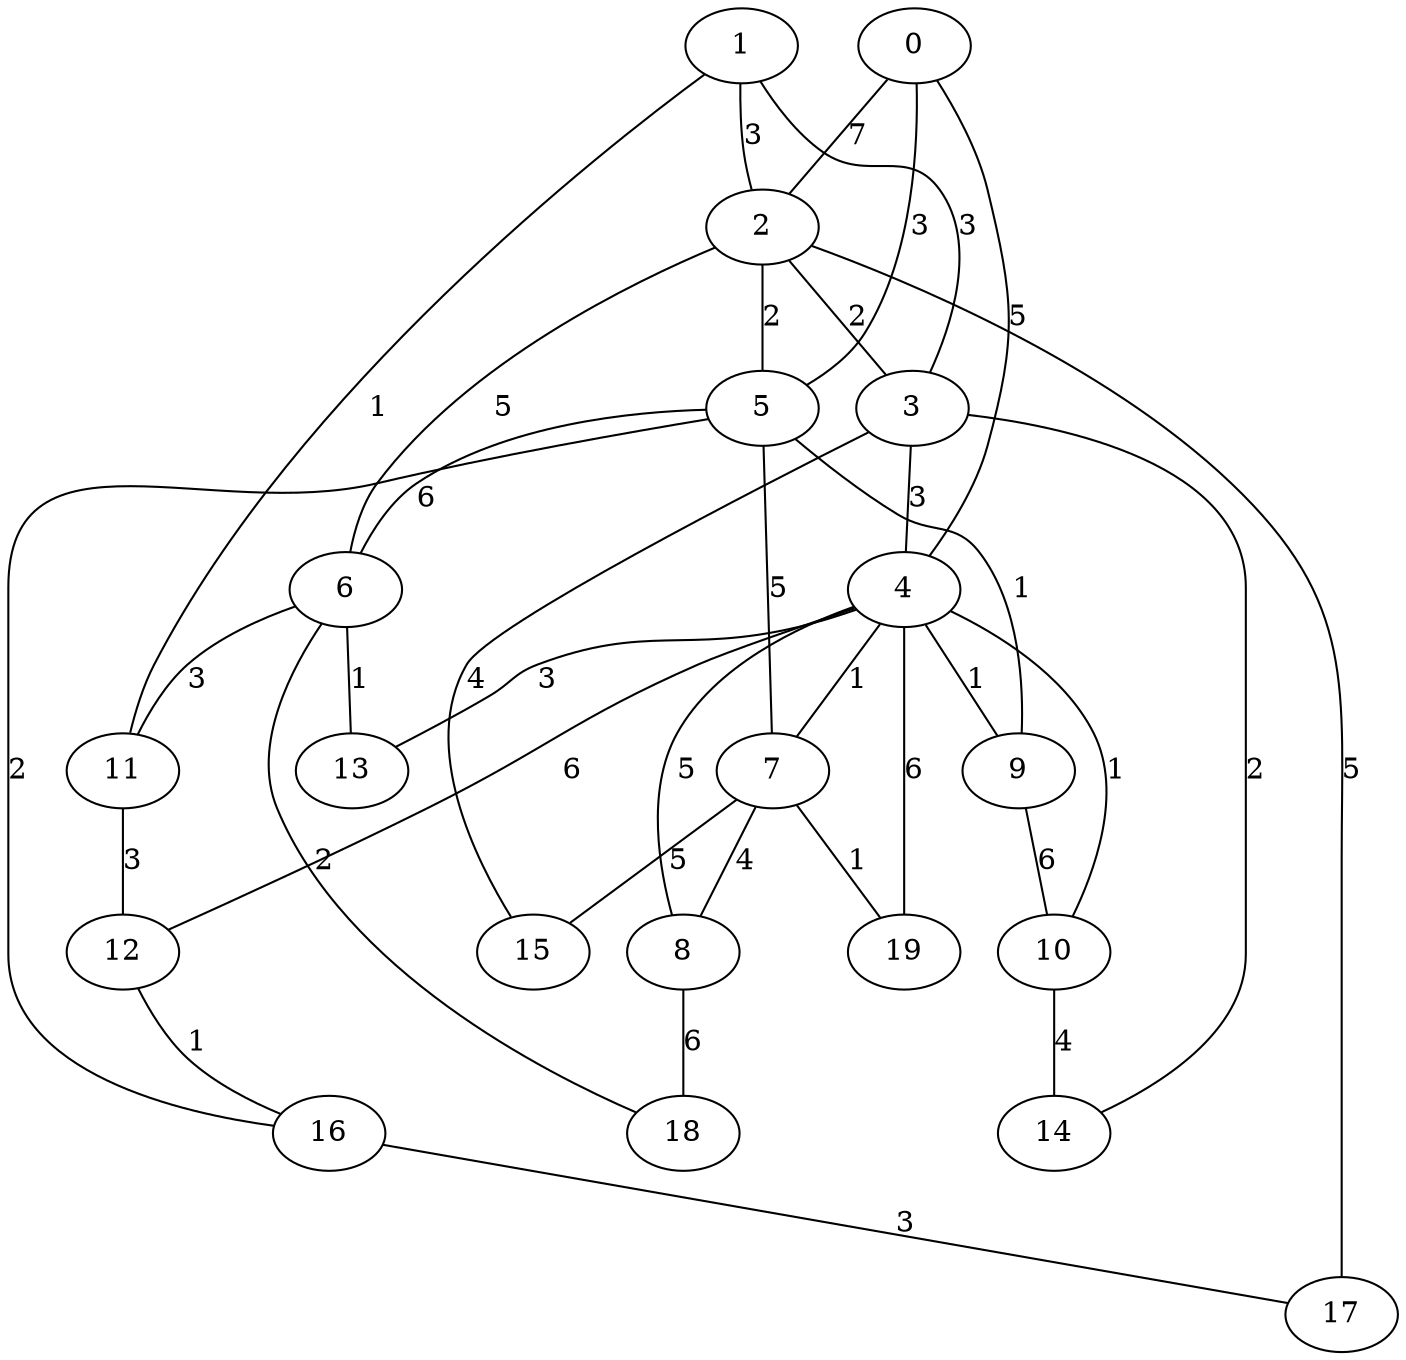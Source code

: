 graph g {
  0 [ habit = 6, size = 367, x = 4, y = 8 ]
  1 [ habit = 3, size = 275, x = 3, y = 4 ]
  2 [ habit = 3, size = 344, x = 4, y = 6 ]
  3 [ habit = 9, size = 475, x = 5, y = 7 ]
  4 [ habit = 10, size = 378, x = 7, y = 6 ]
  5 [ habit = 9, size = 312, x = 5, y = 5 ]
  6 [ base = 1, habit = 2, size = 496, x = 6, y = 2 ]
  7 [ habit = 1, size = 450, x = 9, y = 7 ]
  8 [ habit = 7, size = 111, x = 10, y = 4 ]
  9 [ habit = 10, size = 367, x = 7, y = 5 ]
  10 [ base = 2, habit = 6, size = 377, x = 7, y = 9 ]
  11 [ habit = 9, size = 74, x = 4, y = 2 ]
  12 [ habit = 5, size = 365, x = 5, y = 3 ]
  13 [ habit = 9, size = 460, x = 8, y = 3 ]
  14 [ habit = 2, size = 232, x = 5, y = 10 ]
  15 [ habit = 8, size = 128, x = 7, y = 10 ]
  16 [ habit = 3, size = 194, x = 3, y = 4 ]
  17 [ habit = 6, size = 312, x = 1, y = 5 ]
  18 [ habit = 3, size = 57, x = 8, y = 1 ]
  19 [ habit = 3, size = 294, x = 10, y = 8 ]

  0 -- 2 [ label = 7, weight = 7 ]
  0 -- 4 [ label = 5, weight = 5 ]
  0 -- 5 [ label = 3, weight = 3 ]
  1 -- 2 [ label = 3, weight = 3 ]
  1 -- 3 [ label = 3, weight = 3 ]
  1 -- 11 [ label = 1, weight = 1 ]
  2 -- 17 [ label = 5, weight = 5 ]
  2 -- 5 [ label = 2, weight = 2 ]
  2 -- 6 [ label = 5, weight = 5 ]
  2 -- 3 [ label = 2, weight = 2 ]
  3 -- 14 [ label = 2, weight = 2 ]
  3 -- 4 [ label = 3, weight = 3 ]
  3 -- 15 [ label = 4, weight = 4 ]
  4 -- 19 [ label = 6, weight = 6 ]
  4 -- 7 [ label = 1, weight = 1 ]
  4 -- 13 [ label = 3, weight = 3 ]
  4 -- 8 [ label = 5, weight = 5 ]
  4 -- 12 [ label = 6, weight = 6 ]
  4 -- 10 [ label = 1, weight = 1 ]
  4 -- 9 [ label = 1, weight = 1 ]
  5 -- 16 [ label = 2, weight = 2 ]
  5 -- 7 [ label = 5, weight = 5 ]
  5 -- 6 [ label = 6, weight = 6 ]
  5 -- 9 [ label = 1, weight = 1 ]
  6 -- 13 [ label = 1, weight = 1 ]
  6 -- 11 [ label = 3, weight = 3 ]
  6 -- 18 [ label = 2, weight = 2 ]
  7 -- 19 [ label = 1, weight = 1 ]
  7 -- 15 [ label = 5, weight = 5 ]
  7 -- 8 [ label = 4, weight = 4 ]
  8 -- 18 [ label = 6, weight = 6 ]
  9 -- 10 [ label = 6, weight = 6 ]
  10 -- 14 [ label = 4, weight = 4 ]
  11 -- 12 [ label = 3, weight = 3 ]
  12 -- 16 [ label = 1, weight = 1 ]
  16 -- 17 [ label = 3, weight = 3 ]
}
